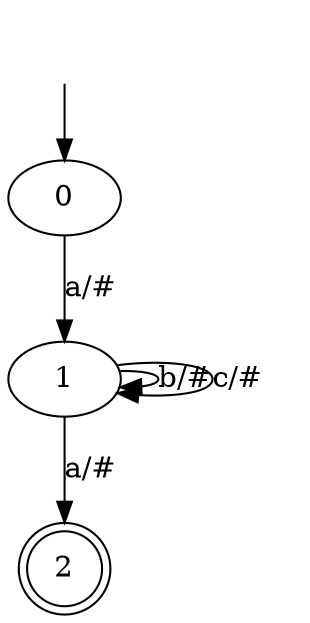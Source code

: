digraph G {
	"" [shape=none]
	2 [shape=doublecircle]
	"" ->0
	0 -> 1[label="a/#"];
	1 -> 1[label="b/#"];
	1 -> 1[label="c/#"];
	1 -> 2[label="a/#"];
}